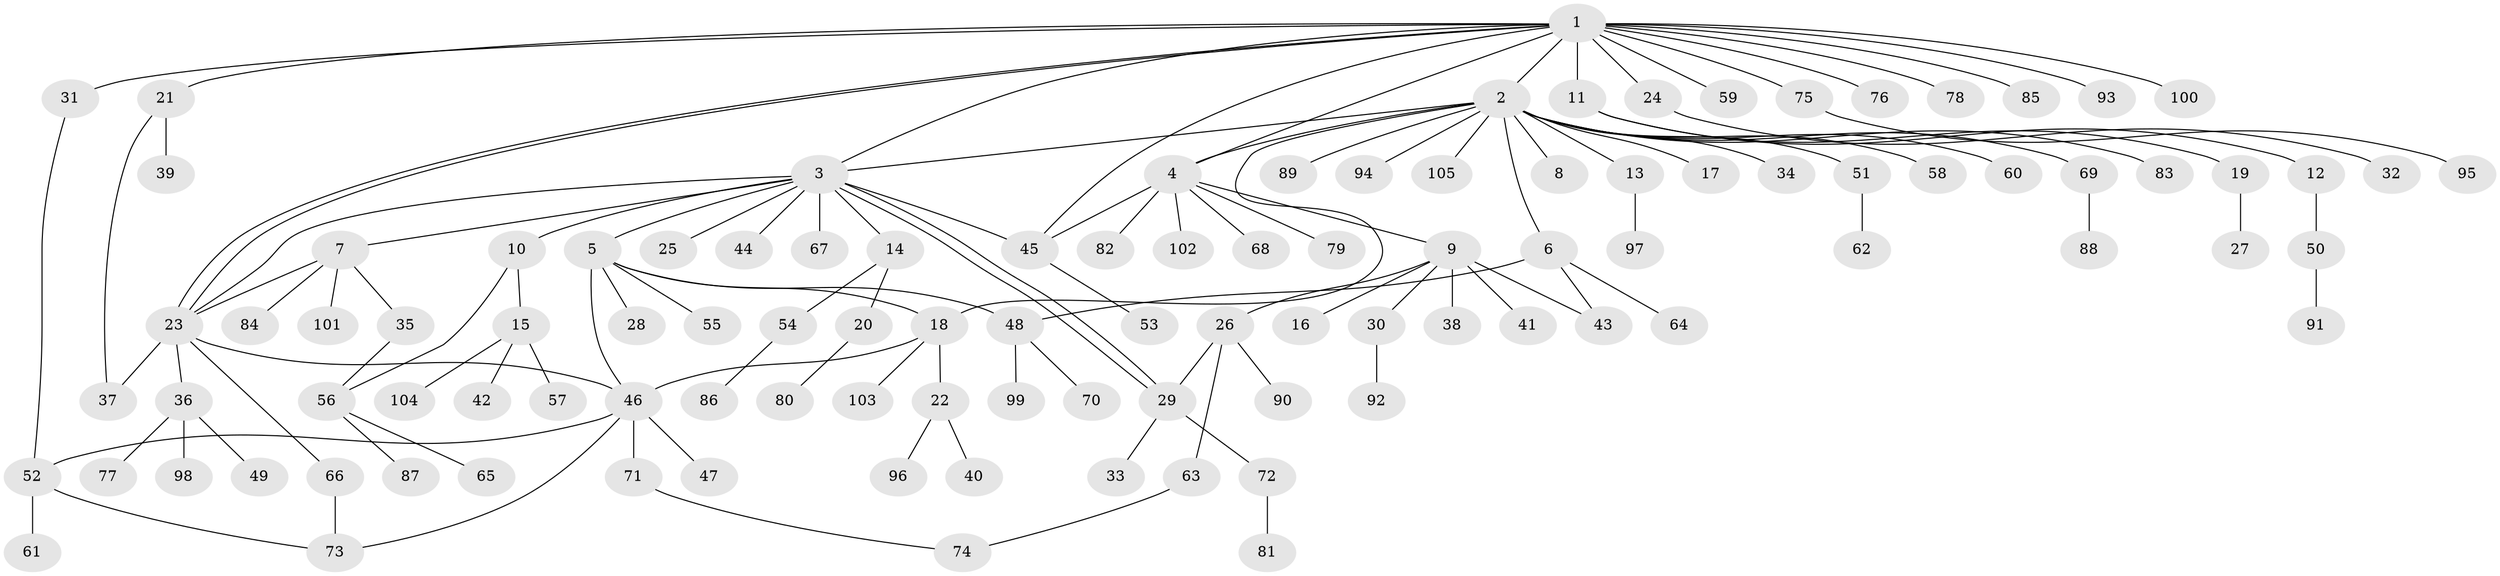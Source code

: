 // Generated by graph-tools (version 1.1) at 2025/35/03/09/25 02:35:19]
// undirected, 105 vertices, 124 edges
graph export_dot {
graph [start="1"]
  node [color=gray90,style=filled];
  1;
  2;
  3;
  4;
  5;
  6;
  7;
  8;
  9;
  10;
  11;
  12;
  13;
  14;
  15;
  16;
  17;
  18;
  19;
  20;
  21;
  22;
  23;
  24;
  25;
  26;
  27;
  28;
  29;
  30;
  31;
  32;
  33;
  34;
  35;
  36;
  37;
  38;
  39;
  40;
  41;
  42;
  43;
  44;
  45;
  46;
  47;
  48;
  49;
  50;
  51;
  52;
  53;
  54;
  55;
  56;
  57;
  58;
  59;
  60;
  61;
  62;
  63;
  64;
  65;
  66;
  67;
  68;
  69;
  70;
  71;
  72;
  73;
  74;
  75;
  76;
  77;
  78;
  79;
  80;
  81;
  82;
  83;
  84;
  85;
  86;
  87;
  88;
  89;
  90;
  91;
  92;
  93;
  94;
  95;
  96;
  97;
  98;
  99;
  100;
  101;
  102;
  103;
  104;
  105;
  1 -- 2;
  1 -- 3;
  1 -- 4;
  1 -- 11;
  1 -- 21;
  1 -- 23;
  1 -- 23;
  1 -- 24;
  1 -- 31;
  1 -- 45;
  1 -- 59;
  1 -- 75;
  1 -- 76;
  1 -- 78;
  1 -- 85;
  1 -- 93;
  1 -- 100;
  2 -- 3;
  2 -- 4;
  2 -- 6;
  2 -- 8;
  2 -- 13;
  2 -- 17;
  2 -- 18;
  2 -- 34;
  2 -- 51;
  2 -- 58;
  2 -- 60;
  2 -- 69;
  2 -- 83;
  2 -- 89;
  2 -- 94;
  2 -- 105;
  3 -- 5;
  3 -- 7;
  3 -- 10;
  3 -- 14;
  3 -- 23;
  3 -- 25;
  3 -- 29;
  3 -- 29;
  3 -- 44;
  3 -- 45;
  3 -- 67;
  4 -- 9;
  4 -- 45;
  4 -- 68;
  4 -- 79;
  4 -- 82;
  4 -- 102;
  5 -- 18;
  5 -- 28;
  5 -- 46;
  5 -- 48;
  5 -- 55;
  6 -- 43;
  6 -- 48;
  6 -- 64;
  7 -- 23;
  7 -- 35;
  7 -- 84;
  7 -- 101;
  9 -- 16;
  9 -- 26;
  9 -- 30;
  9 -- 38;
  9 -- 41;
  9 -- 43;
  10 -- 15;
  10 -- 56;
  11 -- 12;
  11 -- 19;
  12 -- 50;
  13 -- 97;
  14 -- 20;
  14 -- 54;
  15 -- 42;
  15 -- 57;
  15 -- 104;
  18 -- 22;
  18 -- 46;
  18 -- 103;
  19 -- 27;
  20 -- 80;
  21 -- 37;
  21 -- 39;
  22 -- 40;
  22 -- 96;
  23 -- 36;
  23 -- 37;
  23 -- 46;
  23 -- 66;
  24 -- 32;
  26 -- 29;
  26 -- 63;
  26 -- 90;
  29 -- 33;
  29 -- 72;
  30 -- 92;
  31 -- 52;
  35 -- 56;
  36 -- 49;
  36 -- 77;
  36 -- 98;
  45 -- 53;
  46 -- 47;
  46 -- 52;
  46 -- 71;
  46 -- 73;
  48 -- 70;
  48 -- 99;
  50 -- 91;
  51 -- 62;
  52 -- 61;
  52 -- 73;
  54 -- 86;
  56 -- 65;
  56 -- 87;
  63 -- 74;
  66 -- 73;
  69 -- 88;
  71 -- 74;
  72 -- 81;
  75 -- 95;
}
